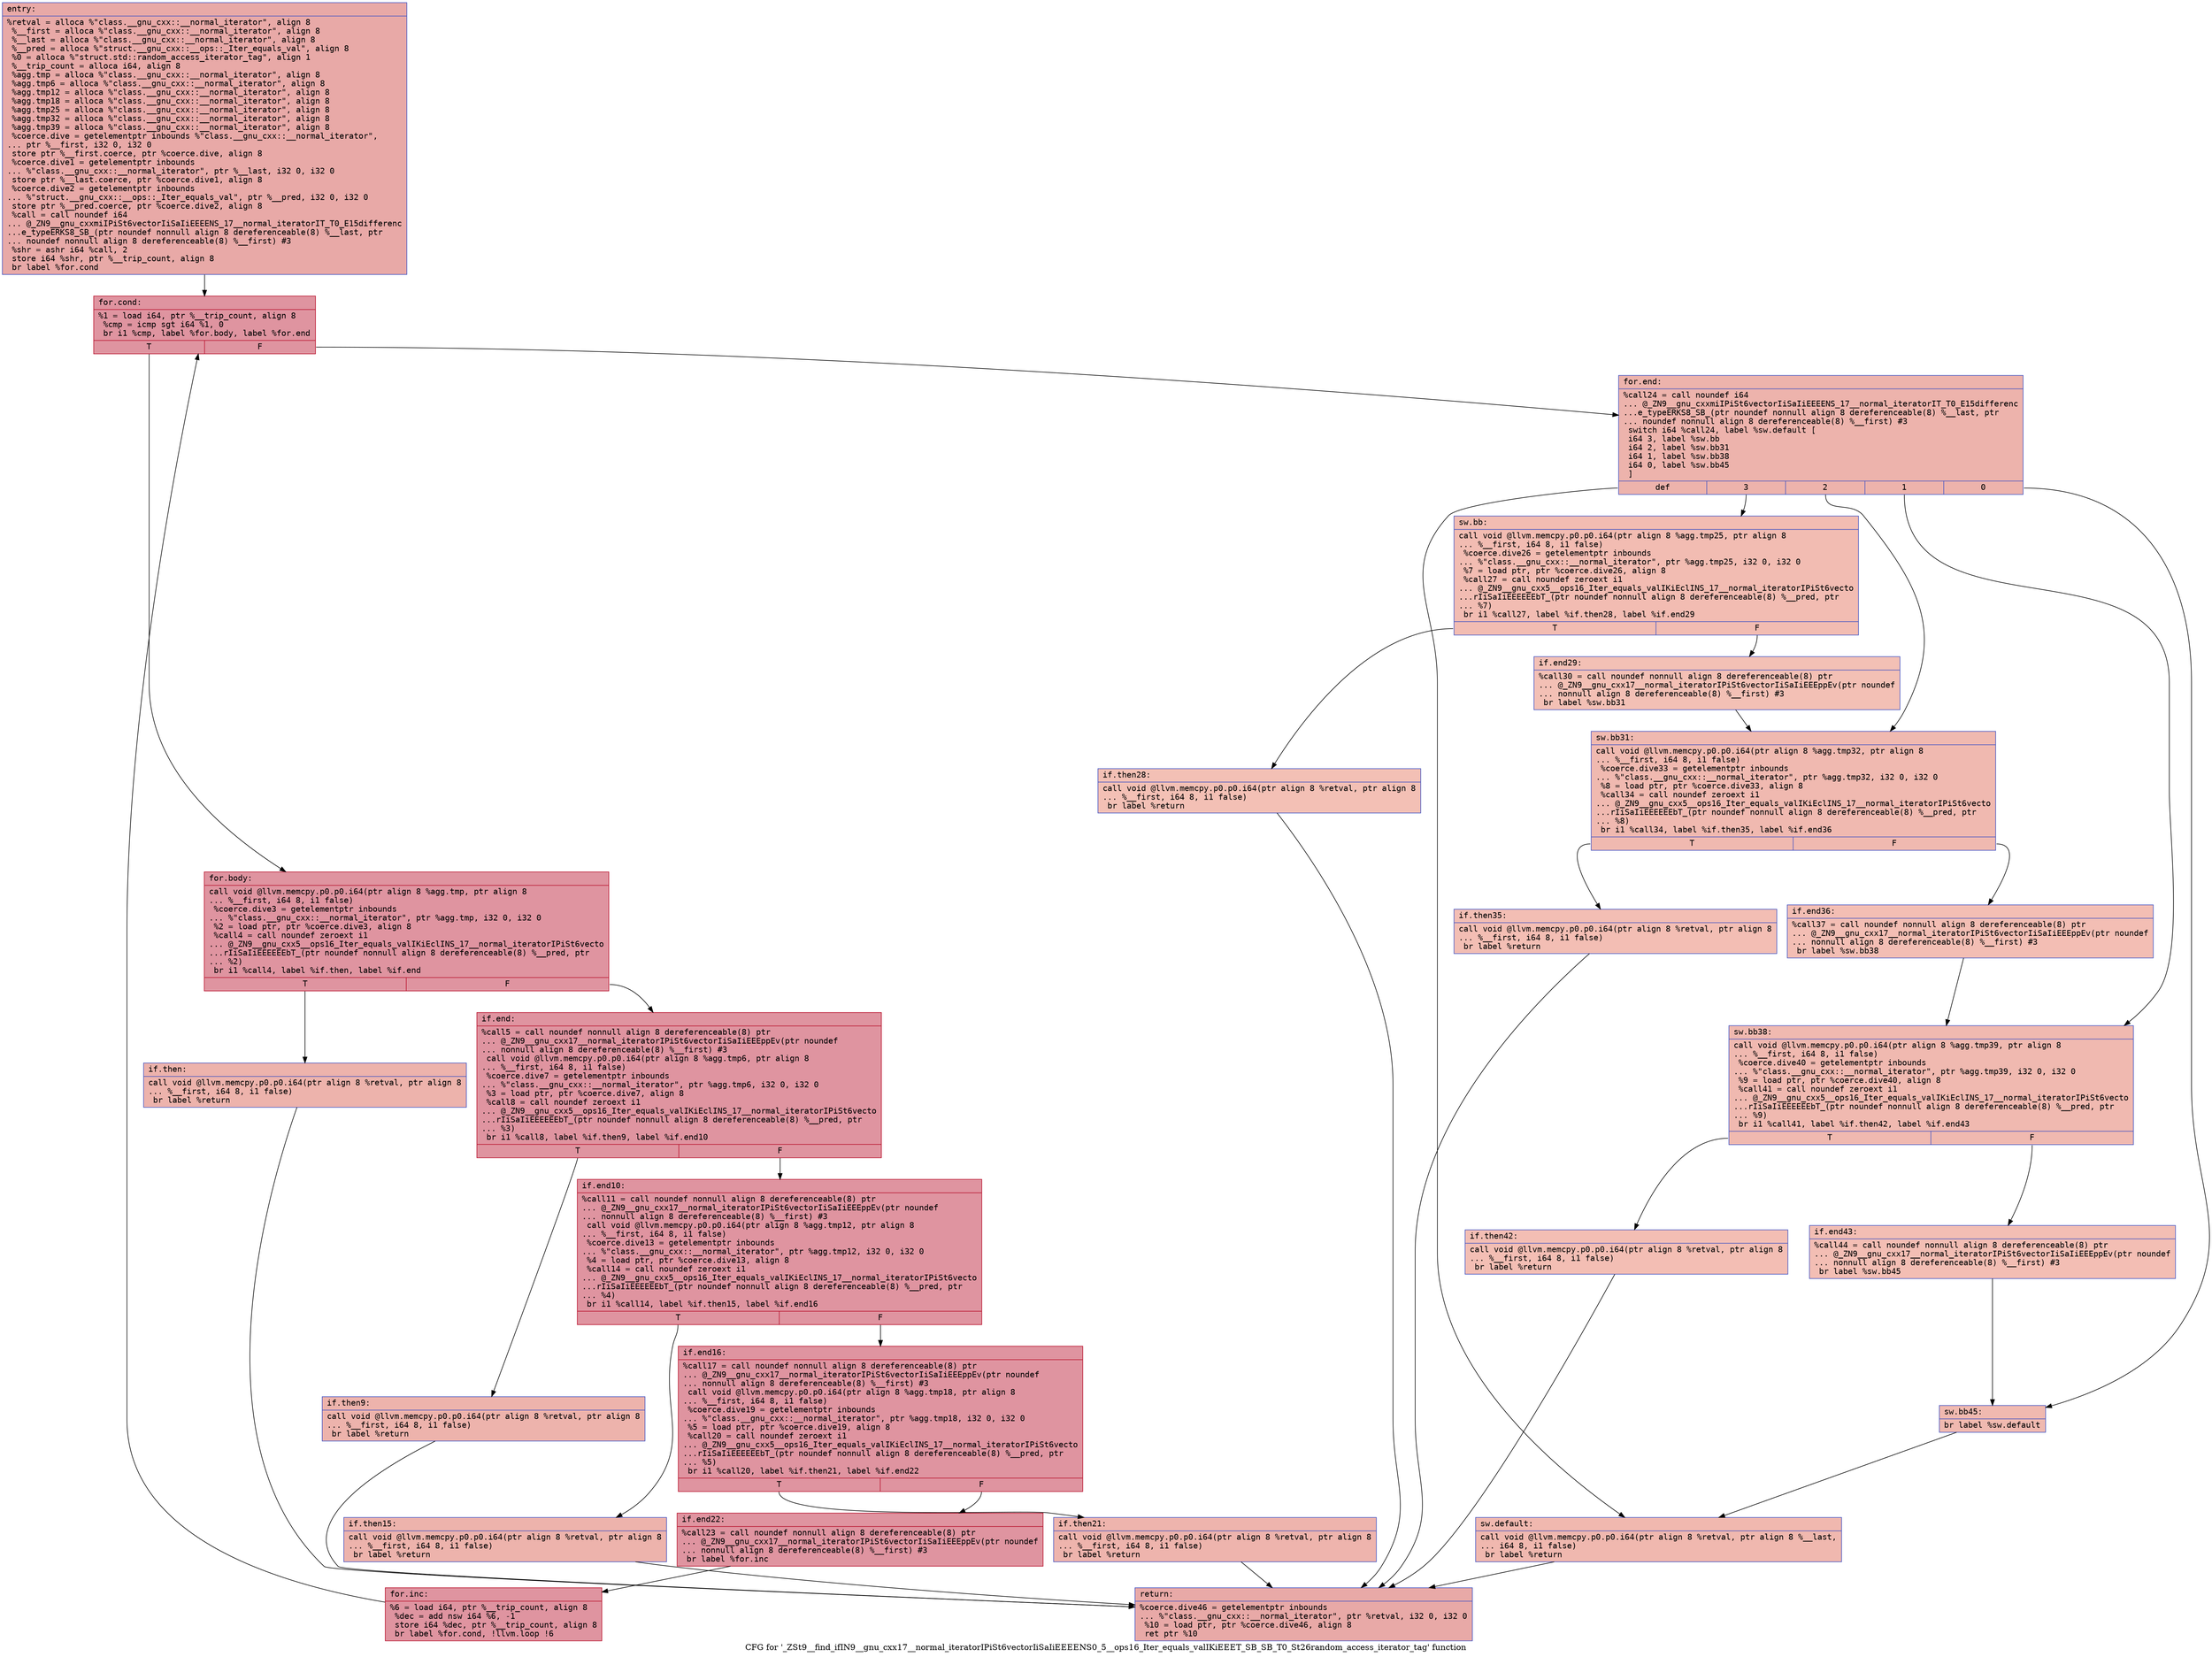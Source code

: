 digraph "CFG for '_ZSt9__find_ifIN9__gnu_cxx17__normal_iteratorIPiSt6vectorIiSaIiEEEENS0_5__ops16_Iter_equals_valIKiEEET_SB_SB_T0_St26random_access_iterator_tag' function" {
	label="CFG for '_ZSt9__find_ifIN9__gnu_cxx17__normal_iteratorIPiSt6vectorIiSaIiEEEENS0_5__ops16_Iter_equals_valIKiEEET_SB_SB_T0_St26random_access_iterator_tag' function";

	Node0x56307d6fa640 [shape=record,color="#3d50c3ff", style=filled, fillcolor="#ca3b3770" fontname="Courier",label="{entry:\l|  %retval = alloca %\"class.__gnu_cxx::__normal_iterator\", align 8\l  %__first = alloca %\"class.__gnu_cxx::__normal_iterator\", align 8\l  %__last = alloca %\"class.__gnu_cxx::__normal_iterator\", align 8\l  %__pred = alloca %\"struct.__gnu_cxx::__ops::_Iter_equals_val\", align 8\l  %0 = alloca %\"struct.std::random_access_iterator_tag\", align 1\l  %__trip_count = alloca i64, align 8\l  %agg.tmp = alloca %\"class.__gnu_cxx::__normal_iterator\", align 8\l  %agg.tmp6 = alloca %\"class.__gnu_cxx::__normal_iterator\", align 8\l  %agg.tmp12 = alloca %\"class.__gnu_cxx::__normal_iterator\", align 8\l  %agg.tmp18 = alloca %\"class.__gnu_cxx::__normal_iterator\", align 8\l  %agg.tmp25 = alloca %\"class.__gnu_cxx::__normal_iterator\", align 8\l  %agg.tmp32 = alloca %\"class.__gnu_cxx::__normal_iterator\", align 8\l  %agg.tmp39 = alloca %\"class.__gnu_cxx::__normal_iterator\", align 8\l  %coerce.dive = getelementptr inbounds %\"class.__gnu_cxx::__normal_iterator\",\l... ptr %__first, i32 0, i32 0\l  store ptr %__first.coerce, ptr %coerce.dive, align 8\l  %coerce.dive1 = getelementptr inbounds\l... %\"class.__gnu_cxx::__normal_iterator\", ptr %__last, i32 0, i32 0\l  store ptr %__last.coerce, ptr %coerce.dive1, align 8\l  %coerce.dive2 = getelementptr inbounds\l... %\"struct.__gnu_cxx::__ops::_Iter_equals_val\", ptr %__pred, i32 0, i32 0\l  store ptr %__pred.coerce, ptr %coerce.dive2, align 8\l  %call = call noundef i64\l... @_ZN9__gnu_cxxmiIPiSt6vectorIiSaIiEEEENS_17__normal_iteratorIT_T0_E15differenc\l...e_typeERKS8_SB_(ptr noundef nonnull align 8 dereferenceable(8) %__last, ptr\l... noundef nonnull align 8 dereferenceable(8) %__first) #3\l  %shr = ashr i64 %call, 2\l  store i64 %shr, ptr %__trip_count, align 8\l  br label %for.cond\l}"];
	Node0x56307d6fa640 -> Node0x56307d6fb650[tooltip="entry -> for.cond\nProbability 100.00%" ];
	Node0x56307d6fb650 [shape=record,color="#b70d28ff", style=filled, fillcolor="#b70d2870" fontname="Courier",label="{for.cond:\l|  %1 = load i64, ptr %__trip_count, align 8\l  %cmp = icmp sgt i64 %1, 0\l  br i1 %cmp, label %for.body, label %for.end\l|{<s0>T|<s1>F}}"];
	Node0x56307d6fb650:s0 -> Node0x56307d6fb800[tooltip="for.cond -> for.body\nProbability 96.88%" ];
	Node0x56307d6fb650:s1 -> Node0x56307d6fb880[tooltip="for.cond -> for.end\nProbability 3.12%" ];
	Node0x56307d6fb800 [shape=record,color="#b70d28ff", style=filled, fillcolor="#b70d2870" fontname="Courier",label="{for.body:\l|  call void @llvm.memcpy.p0.p0.i64(ptr align 8 %agg.tmp, ptr align 8\l... %__first, i64 8, i1 false)\l  %coerce.dive3 = getelementptr inbounds\l... %\"class.__gnu_cxx::__normal_iterator\", ptr %agg.tmp, i32 0, i32 0\l  %2 = load ptr, ptr %coerce.dive3, align 8\l  %call4 = call noundef zeroext i1\l... @_ZN9__gnu_cxx5__ops16_Iter_equals_valIKiEclINS_17__normal_iteratorIPiSt6vecto\l...rIiSaIiEEEEEEbT_(ptr noundef nonnull align 8 dereferenceable(8) %__pred, ptr\l... %2)\l  br i1 %call4, label %if.then, label %if.end\l|{<s0>T|<s1>F}}"];
	Node0x56307d6fb800:s0 -> Node0x56307d6fc050[tooltip="for.body -> if.then\nProbability 3.12%" ];
	Node0x56307d6fb800:s1 -> Node0x56307d6fc0a0[tooltip="for.body -> if.end\nProbability 96.88%" ];
	Node0x56307d6fc050 [shape=record,color="#3d50c3ff", style=filled, fillcolor="#d6524470" fontname="Courier",label="{if.then:\l|  call void @llvm.memcpy.p0.p0.i64(ptr align 8 %retval, ptr align 8\l... %__first, i64 8, i1 false)\l  br label %return\l}"];
	Node0x56307d6fc050 -> Node0x56307d6fc380[tooltip="if.then -> return\nProbability 100.00%" ];
	Node0x56307d6fc0a0 [shape=record,color="#b70d28ff", style=filled, fillcolor="#b70d2870" fontname="Courier",label="{if.end:\l|  %call5 = call noundef nonnull align 8 dereferenceable(8) ptr\l... @_ZN9__gnu_cxx17__normal_iteratorIPiSt6vectorIiSaIiEEEppEv(ptr noundef\l... nonnull align 8 dereferenceable(8) %__first) #3\l  call void @llvm.memcpy.p0.p0.i64(ptr align 8 %agg.tmp6, ptr align 8\l... %__first, i64 8, i1 false)\l  %coerce.dive7 = getelementptr inbounds\l... %\"class.__gnu_cxx::__normal_iterator\", ptr %agg.tmp6, i32 0, i32 0\l  %3 = load ptr, ptr %coerce.dive7, align 8\l  %call8 = call noundef zeroext i1\l... @_ZN9__gnu_cxx5__ops16_Iter_equals_valIKiEclINS_17__normal_iteratorIPiSt6vecto\l...rIiSaIiEEEEEEbT_(ptr noundef nonnull align 8 dereferenceable(8) %__pred, ptr\l... %3)\l  br i1 %call8, label %if.then9, label %if.end10\l|{<s0>T|<s1>F}}"];
	Node0x56307d6fc0a0:s0 -> Node0x56307d6fca70[tooltip="if.end -> if.then9\nProbability 3.12%" ];
	Node0x56307d6fc0a0:s1 -> Node0x56307d6fcb20[tooltip="if.end -> if.end10\nProbability 96.88%" ];
	Node0x56307d6fca70 [shape=record,color="#3d50c3ff", style=filled, fillcolor="#d6524470" fontname="Courier",label="{if.then9:\l|  call void @llvm.memcpy.p0.p0.i64(ptr align 8 %retval, ptr align 8\l... %__first, i64 8, i1 false)\l  br label %return\l}"];
	Node0x56307d6fca70 -> Node0x56307d6fc380[tooltip="if.then9 -> return\nProbability 100.00%" ];
	Node0x56307d6fcb20 [shape=record,color="#b70d28ff", style=filled, fillcolor="#b70d2870" fontname="Courier",label="{if.end10:\l|  %call11 = call noundef nonnull align 8 dereferenceable(8) ptr\l... @_ZN9__gnu_cxx17__normal_iteratorIPiSt6vectorIiSaIiEEEppEv(ptr noundef\l... nonnull align 8 dereferenceable(8) %__first) #3\l  call void @llvm.memcpy.p0.p0.i64(ptr align 8 %agg.tmp12, ptr align 8\l... %__first, i64 8, i1 false)\l  %coerce.dive13 = getelementptr inbounds\l... %\"class.__gnu_cxx::__normal_iterator\", ptr %agg.tmp12, i32 0, i32 0\l  %4 = load ptr, ptr %coerce.dive13, align 8\l  %call14 = call noundef zeroext i1\l... @_ZN9__gnu_cxx5__ops16_Iter_equals_valIKiEclINS_17__normal_iteratorIPiSt6vecto\l...rIiSaIiEEEEEEbT_(ptr noundef nonnull align 8 dereferenceable(8) %__pred, ptr\l... %4)\l  br i1 %call14, label %if.then15, label %if.end16\l|{<s0>T|<s1>F}}"];
	Node0x56307d6fcb20:s0 -> Node0x56307d6fd3c0[tooltip="if.end10 -> if.then15\nProbability 3.12%" ];
	Node0x56307d6fcb20:s1 -> Node0x56307d6fd410[tooltip="if.end10 -> if.end16\nProbability 96.88%" ];
	Node0x56307d6fd3c0 [shape=record,color="#3d50c3ff", style=filled, fillcolor="#d6524470" fontname="Courier",label="{if.then15:\l|  call void @llvm.memcpy.p0.p0.i64(ptr align 8 %retval, ptr align 8\l... %__first, i64 8, i1 false)\l  br label %return\l}"];
	Node0x56307d6fd3c0 -> Node0x56307d6fc380[tooltip="if.then15 -> return\nProbability 100.00%" ];
	Node0x56307d6fd410 [shape=record,color="#b70d28ff", style=filled, fillcolor="#b70d2870" fontname="Courier",label="{if.end16:\l|  %call17 = call noundef nonnull align 8 dereferenceable(8) ptr\l... @_ZN9__gnu_cxx17__normal_iteratorIPiSt6vectorIiSaIiEEEppEv(ptr noundef\l... nonnull align 8 dereferenceable(8) %__first) #3\l  call void @llvm.memcpy.p0.p0.i64(ptr align 8 %agg.tmp18, ptr align 8\l... %__first, i64 8, i1 false)\l  %coerce.dive19 = getelementptr inbounds\l... %\"class.__gnu_cxx::__normal_iterator\", ptr %agg.tmp18, i32 0, i32 0\l  %5 = load ptr, ptr %coerce.dive19, align 8\l  %call20 = call noundef zeroext i1\l... @_ZN9__gnu_cxx5__ops16_Iter_equals_valIKiEclINS_17__normal_iteratorIPiSt6vecto\l...rIiSaIiEEEEEEbT_(ptr noundef nonnull align 8 dereferenceable(8) %__pred, ptr\l... %5)\l  br i1 %call20, label %if.then21, label %if.end22\l|{<s0>T|<s1>F}}"];
	Node0x56307d6fd410:s0 -> Node0x56307d6fdc50[tooltip="if.end16 -> if.then21\nProbability 3.12%" ];
	Node0x56307d6fd410:s1 -> Node0x56307d6fdca0[tooltip="if.end16 -> if.end22\nProbability 96.88%" ];
	Node0x56307d6fdc50 [shape=record,color="#3d50c3ff", style=filled, fillcolor="#d8564670" fontname="Courier",label="{if.then21:\l|  call void @llvm.memcpy.p0.p0.i64(ptr align 8 %retval, ptr align 8\l... %__first, i64 8, i1 false)\l  br label %return\l}"];
	Node0x56307d6fdc50 -> Node0x56307d6fc380[tooltip="if.then21 -> return\nProbability 100.00%" ];
	Node0x56307d6fdca0 [shape=record,color="#b70d28ff", style=filled, fillcolor="#b70d2870" fontname="Courier",label="{if.end22:\l|  %call23 = call noundef nonnull align 8 dereferenceable(8) ptr\l... @_ZN9__gnu_cxx17__normal_iteratorIPiSt6vectorIiSaIiEEEppEv(ptr noundef\l... nonnull align 8 dereferenceable(8) %__first) #3\l  br label %for.inc\l}"];
	Node0x56307d6fdca0 -> Node0x56307d6fdfa0[tooltip="if.end22 -> for.inc\nProbability 100.00%" ];
	Node0x56307d6fdfa0 [shape=record,color="#b70d28ff", style=filled, fillcolor="#b70d2870" fontname="Courier",label="{for.inc:\l|  %6 = load i64, ptr %__trip_count, align 8\l  %dec = add nsw i64 %6, -1\l  store i64 %dec, ptr %__trip_count, align 8\l  br label %for.cond, !llvm.loop !6\l}"];
	Node0x56307d6fdfa0 -> Node0x56307d6fb650[tooltip="for.inc -> for.cond\nProbability 100.00%" ];
	Node0x56307d6fb880 [shape=record,color="#3d50c3ff", style=filled, fillcolor="#d6524470" fontname="Courier",label="{for.end:\l|  %call24 = call noundef i64\l... @_ZN9__gnu_cxxmiIPiSt6vectorIiSaIiEEEENS_17__normal_iteratorIT_T0_E15differenc\l...e_typeERKS8_SB_(ptr noundef nonnull align 8 dereferenceable(8) %__last, ptr\l... noundef nonnull align 8 dereferenceable(8) %__first) #3\l  switch i64 %call24, label %sw.default [\l    i64 3, label %sw.bb\l    i64 2, label %sw.bb31\l    i64 1, label %sw.bb38\l    i64 0, label %sw.bb45\l  ]\l|{<s0>def|<s1>3|<s2>2|<s3>1|<s4>0}}"];
	Node0x56307d6fb880:s0 -> Node0x56307d6fb8f0[tooltip="for.end -> sw.default\nProbability 20.00%" ];
	Node0x56307d6fb880:s1 -> Node0x56307d6fb940[tooltip="for.end -> sw.bb\nProbability 20.00%" ];
	Node0x56307d6fb880:s2 -> Node0x56307d6fb990[tooltip="for.end -> sw.bb31\nProbability 20.00%" ];
	Node0x56307d6fb880:s3 -> Node0x56307d6fba00[tooltip="for.end -> sw.bb38\nProbability 20.00%" ];
	Node0x56307d6fb880:s4 -> Node0x56307d6fbad0[tooltip="for.end -> sw.bb45\nProbability 20.00%" ];
	Node0x56307d6fb940 [shape=record,color="#3d50c3ff", style=filled, fillcolor="#e1675170" fontname="Courier",label="{sw.bb:\l|  call void @llvm.memcpy.p0.p0.i64(ptr align 8 %agg.tmp25, ptr align 8\l... %__first, i64 8, i1 false)\l  %coerce.dive26 = getelementptr inbounds\l... %\"class.__gnu_cxx::__normal_iterator\", ptr %agg.tmp25, i32 0, i32 0\l  %7 = load ptr, ptr %coerce.dive26, align 8\l  %call27 = call noundef zeroext i1\l... @_ZN9__gnu_cxx5__ops16_Iter_equals_valIKiEclINS_17__normal_iteratorIPiSt6vecto\l...rIiSaIiEEEEEEbT_(ptr noundef nonnull align 8 dereferenceable(8) %__pred, ptr\l... %7)\l  br i1 %call27, label %if.then28, label %if.end29\l|{<s0>T|<s1>F}}"];
	Node0x56307d6fb940:s0 -> Node0x56307d6ff210[tooltip="sw.bb -> if.then28\nProbability 50.00%" ];
	Node0x56307d6fb940:s1 -> Node0x56307d6ff260[tooltip="sw.bb -> if.end29\nProbability 50.00%" ];
	Node0x56307d6ff210 [shape=record,color="#3d50c3ff", style=filled, fillcolor="#e5705870" fontname="Courier",label="{if.then28:\l|  call void @llvm.memcpy.p0.p0.i64(ptr align 8 %retval, ptr align 8\l... %__first, i64 8, i1 false)\l  br label %return\l}"];
	Node0x56307d6ff210 -> Node0x56307d6fc380[tooltip="if.then28 -> return\nProbability 100.00%" ];
	Node0x56307d6ff260 [shape=record,color="#3d50c3ff", style=filled, fillcolor="#e5705870" fontname="Courier",label="{if.end29:\l|  %call30 = call noundef nonnull align 8 dereferenceable(8) ptr\l... @_ZN9__gnu_cxx17__normal_iteratorIPiSt6vectorIiSaIiEEEppEv(ptr noundef\l... nonnull align 8 dereferenceable(8) %__first) #3\l  br label %sw.bb31\l}"];
	Node0x56307d6ff260 -> Node0x56307d6fb990[tooltip="if.end29 -> sw.bb31\nProbability 100.00%" ];
	Node0x56307d6fb990 [shape=record,color="#3d50c3ff", style=filled, fillcolor="#de614d70" fontname="Courier",label="{sw.bb31:\l|  call void @llvm.memcpy.p0.p0.i64(ptr align 8 %agg.tmp32, ptr align 8\l... %__first, i64 8, i1 false)\l  %coerce.dive33 = getelementptr inbounds\l... %\"class.__gnu_cxx::__normal_iterator\", ptr %agg.tmp32, i32 0, i32 0\l  %8 = load ptr, ptr %coerce.dive33, align 8\l  %call34 = call noundef zeroext i1\l... @_ZN9__gnu_cxx5__ops16_Iter_equals_valIKiEclINS_17__normal_iteratorIPiSt6vecto\l...rIiSaIiEEEEEEbT_(ptr noundef nonnull align 8 dereferenceable(8) %__pred, ptr\l... %8)\l  br i1 %call34, label %if.then35, label %if.end36\l|{<s0>T|<s1>F}}"];
	Node0x56307d6fb990:s0 -> Node0x56307d6ffb70[tooltip="sw.bb31 -> if.then35\nProbability 50.00%" ];
	Node0x56307d6fb990:s1 -> Node0x56307d6ffbc0[tooltip="sw.bb31 -> if.end36\nProbability 50.00%" ];
	Node0x56307d6ffb70 [shape=record,color="#3d50c3ff", style=filled, fillcolor="#e36c5570" fontname="Courier",label="{if.then35:\l|  call void @llvm.memcpy.p0.p0.i64(ptr align 8 %retval, ptr align 8\l... %__first, i64 8, i1 false)\l  br label %return\l}"];
	Node0x56307d6ffb70 -> Node0x56307d6fc380[tooltip="if.then35 -> return\nProbability 100.00%" ];
	Node0x56307d6ffbc0 [shape=record,color="#3d50c3ff", style=filled, fillcolor="#e36c5570" fontname="Courier",label="{if.end36:\l|  %call37 = call noundef nonnull align 8 dereferenceable(8) ptr\l... @_ZN9__gnu_cxx17__normal_iteratorIPiSt6vectorIiSaIiEEEppEv(ptr noundef\l... nonnull align 8 dereferenceable(8) %__first) #3\l  br label %sw.bb38\l}"];
	Node0x56307d6ffbc0 -> Node0x56307d6fba00[tooltip="if.end36 -> sw.bb38\nProbability 100.00%" ];
	Node0x56307d6fba00 [shape=record,color="#3d50c3ff", style=filled, fillcolor="#de614d70" fontname="Courier",label="{sw.bb38:\l|  call void @llvm.memcpy.p0.p0.i64(ptr align 8 %agg.tmp39, ptr align 8\l... %__first, i64 8, i1 false)\l  %coerce.dive40 = getelementptr inbounds\l... %\"class.__gnu_cxx::__normal_iterator\", ptr %agg.tmp39, i32 0, i32 0\l  %9 = load ptr, ptr %coerce.dive40, align 8\l  %call41 = call noundef zeroext i1\l... @_ZN9__gnu_cxx5__ops16_Iter_equals_valIKiEclINS_17__normal_iteratorIPiSt6vecto\l...rIiSaIiEEEEEEbT_(ptr noundef nonnull align 8 dereferenceable(8) %__pred, ptr\l... %9)\l  br i1 %call41, label %if.then42, label %if.end43\l|{<s0>T|<s1>F}}"];
	Node0x56307d6fba00:s0 -> Node0x56307d700470[tooltip="sw.bb38 -> if.then42\nProbability 50.00%" ];
	Node0x56307d6fba00:s1 -> Node0x56307d7004c0[tooltip="sw.bb38 -> if.end43\nProbability 50.00%" ];
	Node0x56307d700470 [shape=record,color="#3d50c3ff", style=filled, fillcolor="#e36c5570" fontname="Courier",label="{if.then42:\l|  call void @llvm.memcpy.p0.p0.i64(ptr align 8 %retval, ptr align 8\l... %__first, i64 8, i1 false)\l  br label %return\l}"];
	Node0x56307d700470 -> Node0x56307d6fc380[tooltip="if.then42 -> return\nProbability 100.00%" ];
	Node0x56307d7004c0 [shape=record,color="#3d50c3ff", style=filled, fillcolor="#e36c5570" fontname="Courier",label="{if.end43:\l|  %call44 = call noundef nonnull align 8 dereferenceable(8) ptr\l... @_ZN9__gnu_cxx17__normal_iteratorIPiSt6vectorIiSaIiEEEppEv(ptr noundef\l... nonnull align 8 dereferenceable(8) %__first) #3\l  br label %sw.bb45\l}"];
	Node0x56307d7004c0 -> Node0x56307d6fbad0[tooltip="if.end43 -> sw.bb45\nProbability 100.00%" ];
	Node0x56307d6fbad0 [shape=record,color="#3d50c3ff", style=filled, fillcolor="#de614d70" fontname="Courier",label="{sw.bb45:\l|  br label %sw.default\l}"];
	Node0x56307d6fbad0 -> Node0x56307d6fb8f0[tooltip="sw.bb45 -> sw.default\nProbability 100.00%" ];
	Node0x56307d6fb8f0 [shape=record,color="#3d50c3ff", style=filled, fillcolor="#dc5d4a70" fontname="Courier",label="{sw.default:\l|  call void @llvm.memcpy.p0.p0.i64(ptr align 8 %retval, ptr align 8 %__last,\l... i64 8, i1 false)\l  br label %return\l}"];
	Node0x56307d6fb8f0 -> Node0x56307d6fc380[tooltip="sw.default -> return\nProbability 100.00%" ];
	Node0x56307d6fc380 [shape=record,color="#3d50c3ff", style=filled, fillcolor="#ca3b3770" fontname="Courier",label="{return:\l|  %coerce.dive46 = getelementptr inbounds\l... %\"class.__gnu_cxx::__normal_iterator\", ptr %retval, i32 0, i32 0\l  %10 = load ptr, ptr %coerce.dive46, align 8\l  ret ptr %10\l}"];
}
